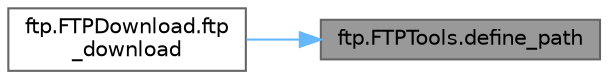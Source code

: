 digraph "ftp.FTPTools.define_path"
{
 // LATEX_PDF_SIZE
  bgcolor="transparent";
  edge [fontname=Helvetica,fontsize=10,labelfontname=Helvetica,labelfontsize=10];
  node [fontname=Helvetica,fontsize=10,shape=box,height=0.2,width=0.4];
  rankdir="RL";
  Node1 [id="Node000001",label="ftp.FTPTools.define_path",height=0.2,width=0.4,color="gray40", fillcolor="grey60", style="filled", fontcolor="black",tooltip=" "];
  Node1 -> Node2 [id="edge1_Node000001_Node000002",dir="back",color="steelblue1",style="solid",tooltip=" "];
  Node2 [id="Node000002",label="ftp.FTPDownload.ftp\l_download",height=0.2,width=0.4,color="grey40", fillcolor="white", style="filled",URL="$namespaceftp_1_1_f_t_p_download.html#a70268643182ffcce1a9a8b0a21709a92",tooltip=" "];
}
